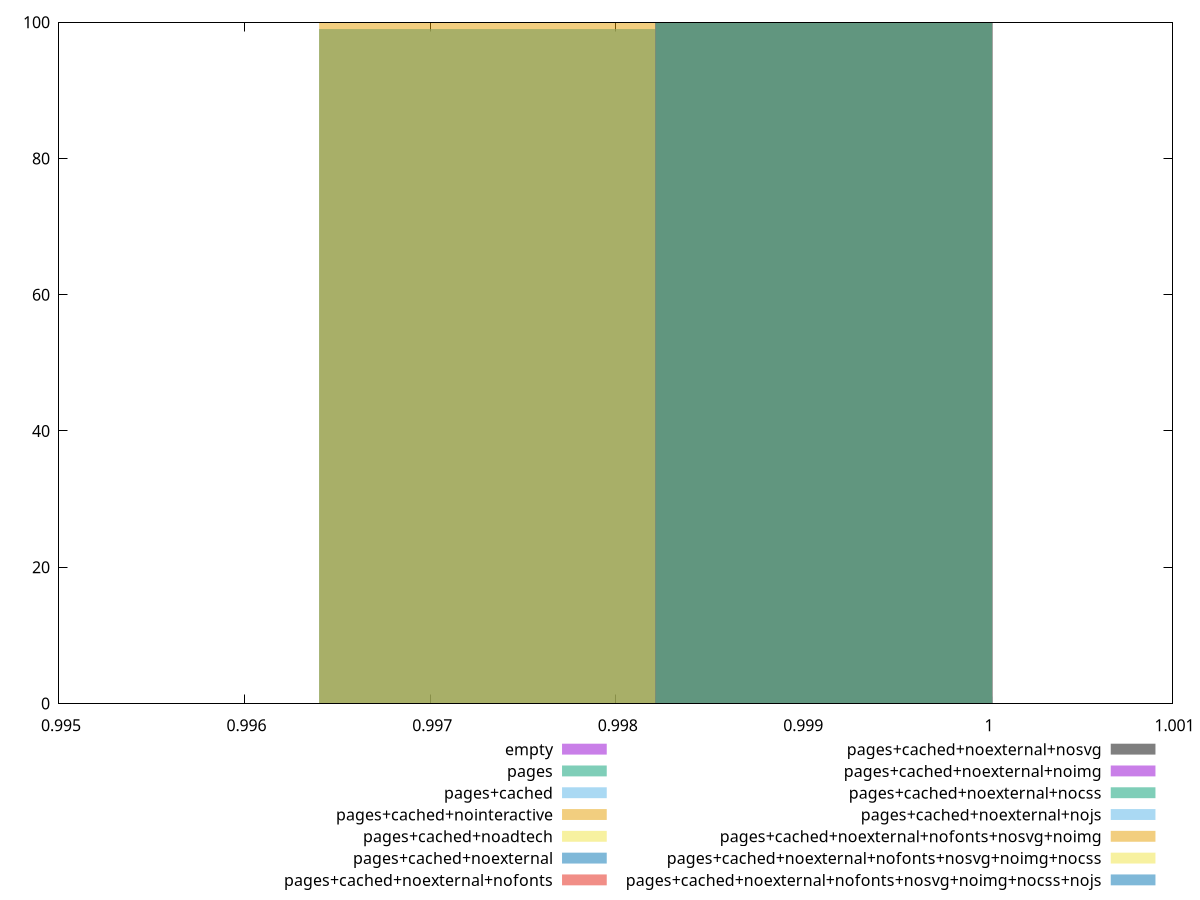 reset
set terminal svg size 640, 620 enhanced background rgb 'white'
set output "reprap/dom-size/comparison/histogram/all_score.svg"

$empty <<EOF
0.9991216865619182 100
EOF

$pages <<EOF
0.9973083985645281 99
0.9991216865619182 1
EOF

$pagesCached <<EOF
0.9991216865619182 1
0.9973083985645281 99
EOF

$pagesCachedNointeractive <<EOF
0.9973083985645281 100
EOF

$pagesCachedNoadtech <<EOF
0.9991216865619182 100
EOF

$pagesCachedNoexternal <<EOF
0.9991216865619182 100
EOF

$pagesCachedNoexternalNofonts <<EOF
0.9991216865619182 100
EOF

$pagesCachedNoexternalNosvg <<EOF
0.9991216865619182 100
EOF

$pagesCachedNoexternalNoimg <<EOF
0.9991216865619182 100
EOF

$pagesCachedNoexternalNocss <<EOF
0.9991216865619182 100
EOF

$pagesCachedNoexternalNojs <<EOF
0.9991216865619182 100
EOF

$pagesCachedNoexternalNofontsNosvgNoimg <<EOF
0.9991216865619182 100
EOF

$pagesCachedNoexternalNofontsNosvgNoimgNocss <<EOF
0.9991216865619182 100
EOF

$pagesCachedNoexternalNofontsNosvgNoimgNocssNojs <<EOF
0.9991216865619182 100
EOF

set key outside below
set boxwidth 0.0018132879973900512
set yrange [0:100]
set style fill transparent solid 0.5 noborder

plot \
  $empty title "empty" with boxes, \
  $pages title "pages" with boxes, \
  $pagesCached title "pages+cached" with boxes, \
  $pagesCachedNointeractive title "pages+cached+nointeractive" with boxes, \
  $pagesCachedNoadtech title "pages+cached+noadtech" with boxes, \
  $pagesCachedNoexternal title "pages+cached+noexternal" with boxes, \
  $pagesCachedNoexternalNofonts title "pages+cached+noexternal+nofonts" with boxes, \
  $pagesCachedNoexternalNosvg title "pages+cached+noexternal+nosvg" with boxes, \
  $pagesCachedNoexternalNoimg title "pages+cached+noexternal+noimg" with boxes, \
  $pagesCachedNoexternalNocss title "pages+cached+noexternal+nocss" with boxes, \
  $pagesCachedNoexternalNojs title "pages+cached+noexternal+nojs" with boxes, \
  $pagesCachedNoexternalNofontsNosvgNoimg title "pages+cached+noexternal+nofonts+nosvg+noimg" with boxes, \
  $pagesCachedNoexternalNofontsNosvgNoimgNocss title "pages+cached+noexternal+nofonts+nosvg+noimg+nocss" with boxes, \
  $pagesCachedNoexternalNofontsNosvgNoimgNocssNojs title "pages+cached+noexternal+nofonts+nosvg+noimg+nocss+nojs" with boxes, \


reset